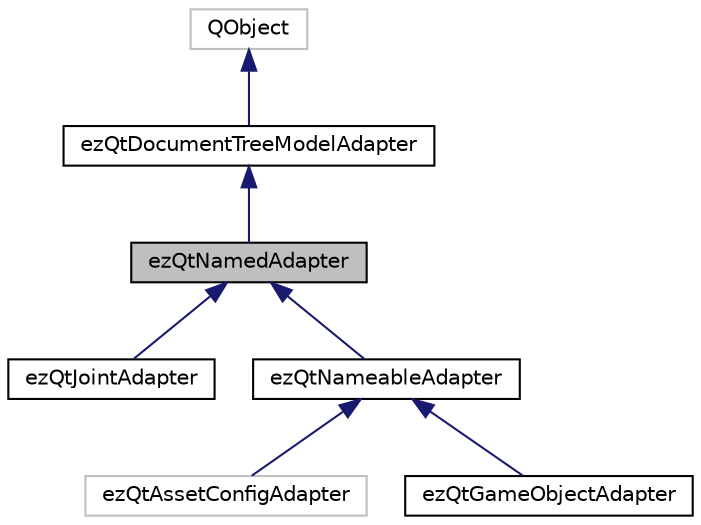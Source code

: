 digraph "ezQtNamedAdapter"
{
 // LATEX_PDF_SIZE
  edge [fontname="Helvetica",fontsize="10",labelfontname="Helvetica",labelfontsize="10"];
  node [fontname="Helvetica",fontsize="10",shape=record];
  Node1 [label="ezQtNamedAdapter",height=0.2,width=0.4,color="black", fillcolor="grey75", style="filled", fontcolor="black",tooltip="Convenience class that implements getting the name via a property on the object."];
  Node2 -> Node1 [dir="back",color="midnightblue",fontsize="10",style="solid",fontname="Helvetica"];
  Node2 [label="ezQtDocumentTreeModelAdapter",height=0.2,width=0.4,color="black", fillcolor="white", style="filled",URL="$d1/d0d/classez_qt_document_tree_model_adapter.htm",tooltip="Adapter that defines data for specific type in the ezQtDocumentTreeModel."];
  Node3 -> Node2 [dir="back",color="midnightblue",fontsize="10",style="solid",fontname="Helvetica"];
  Node3 [label="QObject",height=0.2,width=0.4,color="grey75", fillcolor="white", style="filled",tooltip=" "];
  Node1 -> Node4 [dir="back",color="midnightblue",fontsize="10",style="solid",fontname="Helvetica"];
  Node4 [label="ezQtJointAdapter",height=0.2,width=0.4,color="black", fillcolor="white", style="filled",URL="$dc/d9f/classez_qt_joint_adapter.htm",tooltip=" "];
  Node1 -> Node5 [dir="back",color="midnightblue",fontsize="10",style="solid",fontname="Helvetica"];
  Node5 [label="ezQtNameableAdapter",height=0.2,width=0.4,color="black", fillcolor="white", style="filled",URL="$d8/d99/classez_qt_nameable_adapter.htm",tooltip="Convenience class that implements setting the name via a property on the object."];
  Node5 -> Node6 [dir="back",color="midnightblue",fontsize="10",style="solid",fontname="Helvetica"];
  Node6 [label="ezQtAssetConfigAdapter",height=0.2,width=0.4,color="grey75", fillcolor="white", style="filled",tooltip=" "];
  Node5 -> Node7 [dir="back",color="midnightblue",fontsize="10",style="solid",fontname="Helvetica"];
  Node7 [label="ezQtGameObjectAdapter",height=0.2,width=0.4,color="black", fillcolor="white", style="filled",URL="$d5/d0f/classez_qt_game_object_adapter.htm",tooltip=" "];
}
